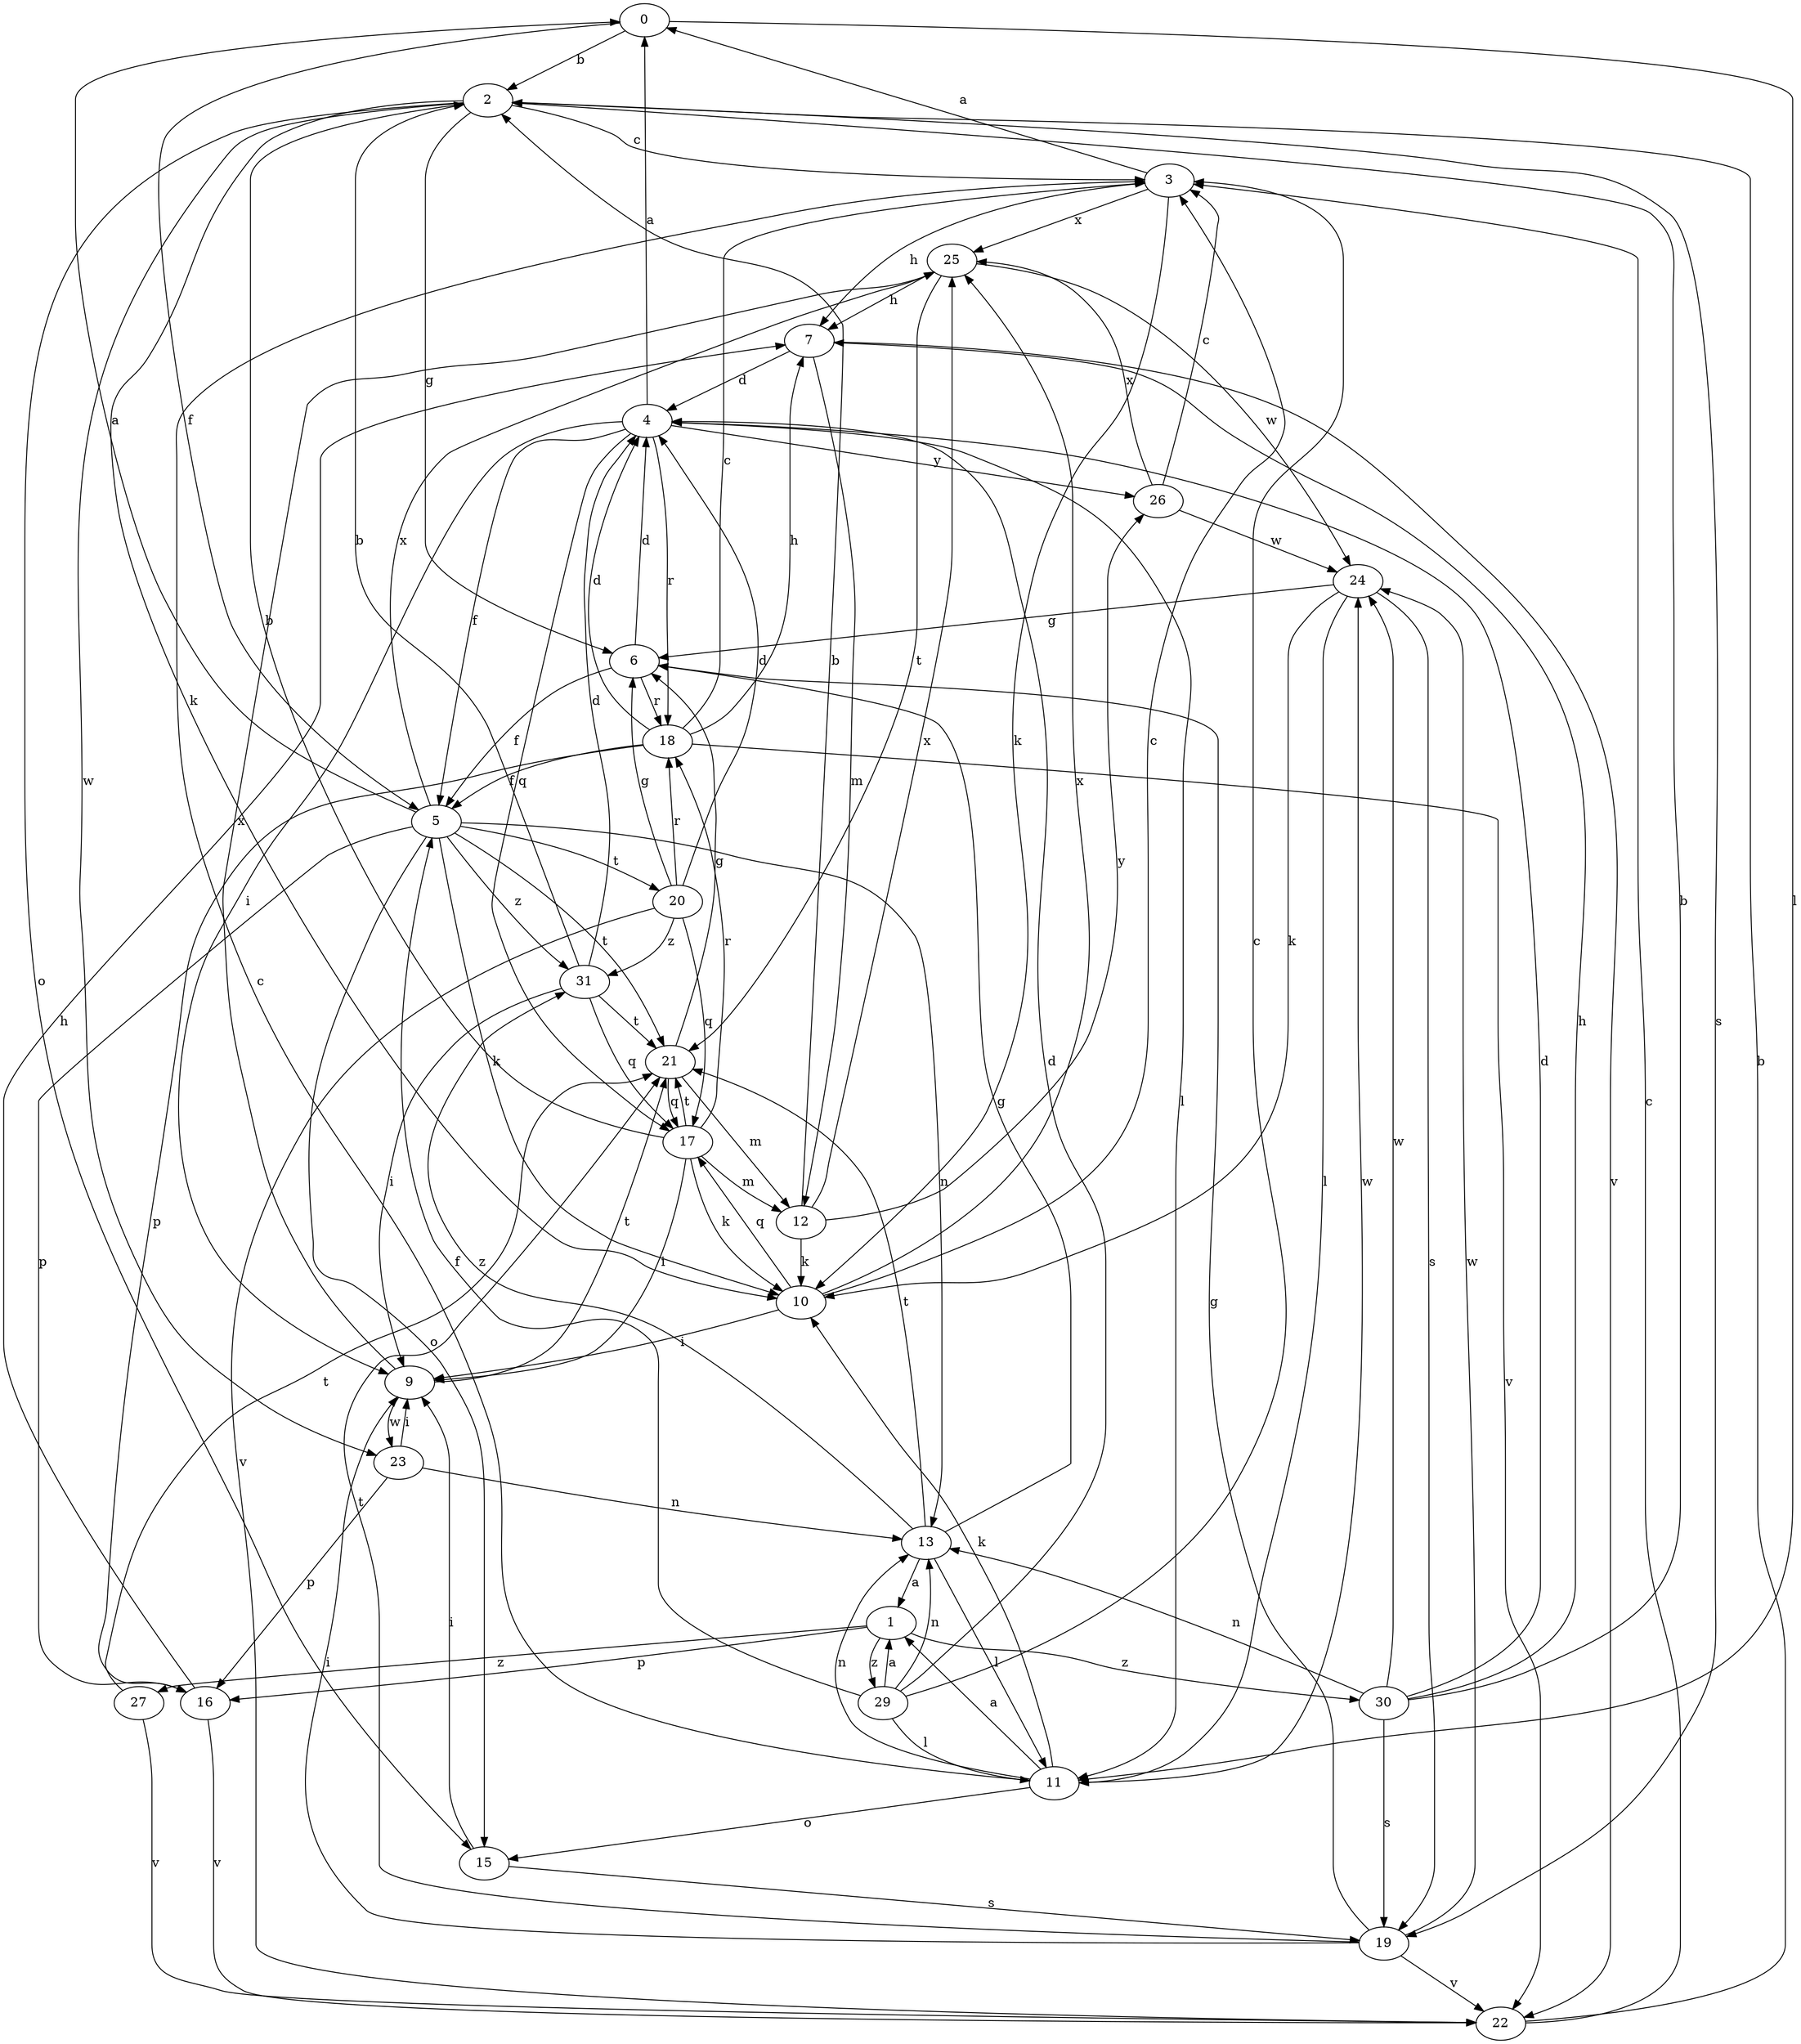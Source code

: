 strict digraph  {
0;
1;
2;
3;
4;
5;
6;
7;
9;
10;
11;
12;
13;
15;
16;
17;
18;
19;
20;
21;
22;
23;
24;
25;
26;
27;
29;
30;
31;
0 -> 2  [label=b];
0 -> 5  [label=f];
0 -> 11  [label=l];
1 -> 16  [label=p];
1 -> 27  [label=z];
1 -> 29  [label=z];
1 -> 30  [label=z];
2 -> 3  [label=c];
2 -> 6  [label=g];
2 -> 10  [label=k];
2 -> 15  [label=o];
2 -> 19  [label=s];
2 -> 23  [label=w];
3 -> 0  [label=a];
3 -> 7  [label=h];
3 -> 10  [label=k];
3 -> 25  [label=x];
4 -> 0  [label=a];
4 -> 5  [label=f];
4 -> 9  [label=i];
4 -> 11  [label=l];
4 -> 17  [label=q];
4 -> 18  [label=r];
4 -> 26  [label=y];
5 -> 0  [label=a];
5 -> 10  [label=k];
5 -> 13  [label=n];
5 -> 15  [label=o];
5 -> 16  [label=p];
5 -> 20  [label=t];
5 -> 21  [label=t];
5 -> 25  [label=x];
5 -> 31  [label=z];
6 -> 4  [label=d];
6 -> 5  [label=f];
6 -> 18  [label=r];
7 -> 4  [label=d];
7 -> 12  [label=m];
7 -> 22  [label=v];
9 -> 21  [label=t];
9 -> 23  [label=w];
9 -> 25  [label=x];
10 -> 3  [label=c];
10 -> 9  [label=i];
10 -> 17  [label=q];
10 -> 25  [label=x];
11 -> 1  [label=a];
11 -> 3  [label=c];
11 -> 10  [label=k];
11 -> 13  [label=n];
11 -> 15  [label=o];
11 -> 24  [label=w];
12 -> 2  [label=b];
12 -> 10  [label=k];
12 -> 25  [label=x];
12 -> 26  [label=y];
13 -> 1  [label=a];
13 -> 6  [label=g];
13 -> 11  [label=l];
13 -> 21  [label=t];
13 -> 31  [label=z];
15 -> 9  [label=i];
15 -> 19  [label=s];
16 -> 7  [label=h];
16 -> 22  [label=v];
17 -> 2  [label=b];
17 -> 9  [label=i];
17 -> 10  [label=k];
17 -> 12  [label=m];
17 -> 18  [label=r];
17 -> 21  [label=t];
18 -> 3  [label=c];
18 -> 4  [label=d];
18 -> 5  [label=f];
18 -> 7  [label=h];
18 -> 16  [label=p];
18 -> 22  [label=v];
19 -> 6  [label=g];
19 -> 9  [label=i];
19 -> 21  [label=t];
19 -> 22  [label=v];
19 -> 24  [label=w];
20 -> 4  [label=d];
20 -> 6  [label=g];
20 -> 17  [label=q];
20 -> 18  [label=r];
20 -> 22  [label=v];
20 -> 31  [label=z];
21 -> 6  [label=g];
21 -> 12  [label=m];
21 -> 17  [label=q];
22 -> 2  [label=b];
22 -> 3  [label=c];
23 -> 9  [label=i];
23 -> 13  [label=n];
23 -> 16  [label=p];
24 -> 6  [label=g];
24 -> 10  [label=k];
24 -> 11  [label=l];
24 -> 19  [label=s];
25 -> 7  [label=h];
25 -> 21  [label=t];
25 -> 24  [label=w];
26 -> 3  [label=c];
26 -> 24  [label=w];
26 -> 25  [label=x];
27 -> 21  [label=t];
27 -> 22  [label=v];
29 -> 1  [label=a];
29 -> 3  [label=c];
29 -> 4  [label=d];
29 -> 5  [label=f];
29 -> 11  [label=l];
29 -> 13  [label=n];
30 -> 2  [label=b];
30 -> 4  [label=d];
30 -> 7  [label=h];
30 -> 13  [label=n];
30 -> 19  [label=s];
30 -> 24  [label=w];
31 -> 2  [label=b];
31 -> 4  [label=d];
31 -> 9  [label=i];
31 -> 17  [label=q];
31 -> 21  [label=t];
}
